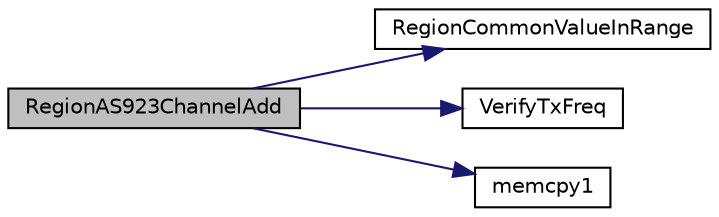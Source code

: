 digraph "RegionAS923ChannelAdd"
{
  edge [fontname="Helvetica",fontsize="10",labelfontname="Helvetica",labelfontsize="10"];
  node [fontname="Helvetica",fontsize="10",shape=record];
  rankdir="LR";
  Node25 [label="RegionAS923ChannelAdd",height=0.2,width=0.4,color="black", fillcolor="grey75", style="filled", fontcolor="black"];
  Node25 -> Node26 [color="midnightblue",fontsize="10",style="solid",fontname="Helvetica"];
  Node26 [label="RegionCommonValueInRange",height=0.2,width=0.4,color="black", fillcolor="white", style="filled",URL="$group___r_e_g_i_o_n_c_o_m_m_o_n.html#gafdd1c80d953e18d755a631b72a9c3bd3",tooltip="Verifies, if a value is in a given range. This is a generic function and valid for all regions..."];
  Node25 -> Node27 [color="midnightblue",fontsize="10",style="solid",fontname="Helvetica"];
  Node27 [label="VerifyTxFreq",height=0.2,width=0.4,color="black", fillcolor="white", style="filled",URL="$_region_a_s923_8c.html#af6b3cfa164d4105815aaaa55f02d723e"];
  Node25 -> Node28 [color="midnightblue",fontsize="10",style="solid",fontname="Helvetica"];
  Node28 [label="memcpy1",height=0.2,width=0.4,color="black", fillcolor="white", style="filled",URL="$utilities_8c.html#abfbe672c7136122f16c9214bc4ba8d21",tooltip="Copies size elements of src array to dst array "];
}
